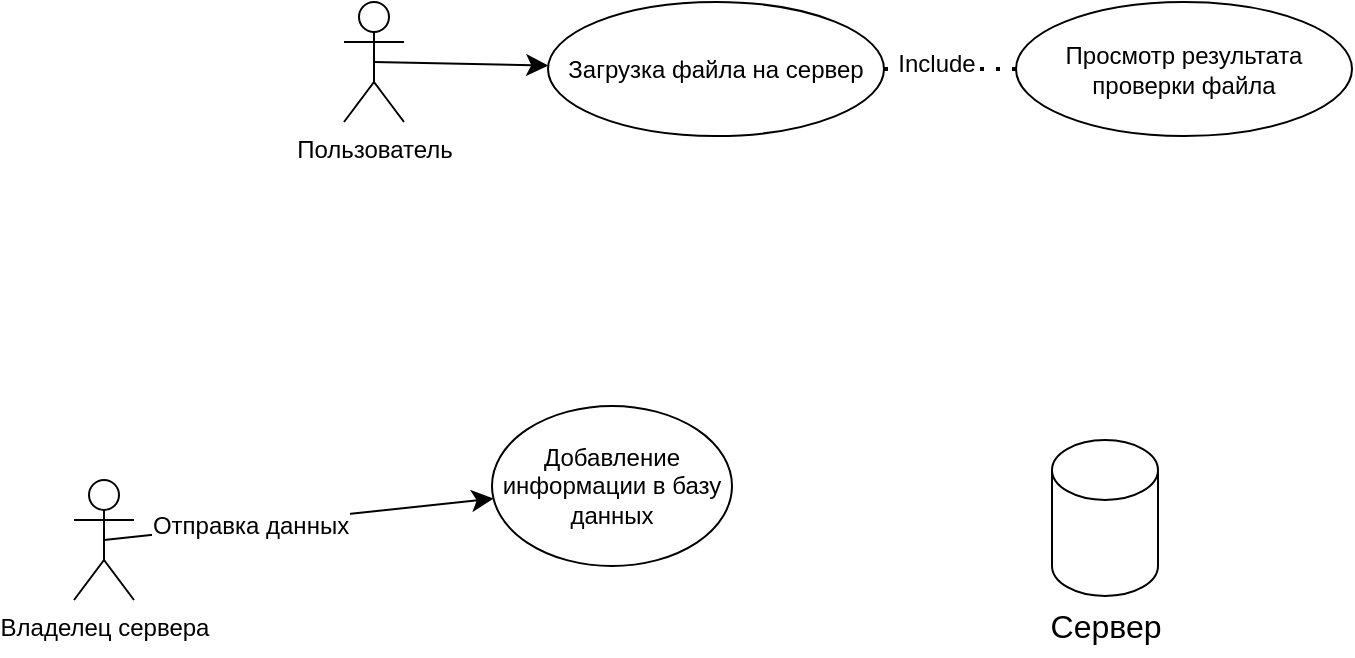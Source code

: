<mxfile version="23.1.3" type="github">
  <diagram name="Страница — 1" id="qo7mLrB6tLQQB5oeiX6B">
    <mxGraphModel dx="1098" dy="780" grid="0" gridSize="10" guides="1" tooltips="1" connect="1" arrows="1" fold="1" page="0" pageScale="1" pageWidth="827" pageHeight="1169" math="0" shadow="0">
      <root>
        <mxCell id="0" />
        <mxCell id="1" parent="0" />
        <mxCell id="s-Eo4vCzc_3h1zsL-8KX-22" style="edgeStyle=none;curved=1;rounded=0;orthogonalLoop=1;jettySize=auto;html=1;exitX=0.5;exitY=0.5;exitDx=0;exitDy=0;exitPerimeter=0;fontSize=12;startSize=8;endSize=8;" edge="1" parent="1" source="s-Eo4vCzc_3h1zsL-8KX-1" target="s-Eo4vCzc_3h1zsL-8KX-4">
          <mxGeometry relative="1" as="geometry" />
        </mxCell>
        <mxCell id="s-Eo4vCzc_3h1zsL-8KX-1" value="Пользователь" style="shape=umlActor;verticalLabelPosition=bottom;verticalAlign=top;html=1;outlineConnect=0;rotation=0;" vertex="1" parent="1">
          <mxGeometry x="-31" y="18" width="30" height="60" as="geometry" />
        </mxCell>
        <mxCell id="s-Eo4vCzc_3h1zsL-8KX-4" value="Загрузка файла на сервер" style="ellipse;whiteSpace=wrap;html=1;" vertex="1" parent="1">
          <mxGeometry x="71" y="18" width="168" height="67" as="geometry" />
        </mxCell>
        <mxCell id="s-Eo4vCzc_3h1zsL-8KX-5" value="" style="shape=cylinder3;whiteSpace=wrap;html=1;boundedLbl=1;backgroundOutline=1;size=15;" vertex="1" parent="1">
          <mxGeometry x="323" y="237" width="53" height="78" as="geometry" />
        </mxCell>
        <mxCell id="s-Eo4vCzc_3h1zsL-8KX-6" value="Сервер" style="text;html=1;align=center;verticalAlign=middle;whiteSpace=wrap;rounded=0;;fontSize=16;" vertex="1" parent="1">
          <mxGeometry x="319.5" y="315" width="60" height="30" as="geometry" />
        </mxCell>
        <mxCell id="s-Eo4vCzc_3h1zsL-8KX-9" style="edgeStyle=none;curved=1;rounded=0;orthogonalLoop=1;jettySize=auto;html=1;exitX=0.5;exitY=0.5;exitDx=0;exitDy=0;exitPerimeter=0;fontSize=12;startSize=8;endSize=8;" edge="1" parent="1" source="s-Eo4vCzc_3h1zsL-8KX-7" target="s-Eo4vCzc_3h1zsL-8KX-8">
          <mxGeometry relative="1" as="geometry" />
        </mxCell>
        <mxCell id="s-Eo4vCzc_3h1zsL-8KX-10" value="Отправка данных" style="edgeLabel;html=1;align=center;verticalAlign=middle;resizable=0;points=[];;fontSize=12;" vertex="1" connectable="0" parent="s-Eo4vCzc_3h1zsL-8KX-9">
          <mxGeometry x="-0.253" relative="1" as="geometry">
            <mxPoint as="offset" />
          </mxGeometry>
        </mxCell>
        <mxCell id="s-Eo4vCzc_3h1zsL-8KX-7" value="Владелец сервера" style="shape=umlActor;verticalLabelPosition=bottom;verticalAlign=top;html=1;outlineConnect=0;" vertex="1" parent="1">
          <mxGeometry x="-166" y="257" width="30" height="60" as="geometry" />
        </mxCell>
        <mxCell id="s-Eo4vCzc_3h1zsL-8KX-8" value="Добавление информации в базу данных" style="ellipse;whiteSpace=wrap;html=1;" vertex="1" parent="1">
          <mxGeometry x="43" y="220" width="120" height="80" as="geometry" />
        </mxCell>
        <mxCell id="s-Eo4vCzc_3h1zsL-8KX-23" value="" style="endArrow=none;dashed=1;html=1;dashPattern=1 3;strokeWidth=2;rounded=0;fontSize=12;startSize=8;endSize=8;exitX=1;exitY=0.5;exitDx=0;exitDy=0;entryX=0;entryY=0.5;entryDx=0;entryDy=0;" edge="1" parent="1" source="s-Eo4vCzc_3h1zsL-8KX-4" target="s-Eo4vCzc_3h1zsL-8KX-24">
          <mxGeometry width="50" height="50" relative="1" as="geometry">
            <mxPoint x="276" y="76" as="sourcePoint" />
            <mxPoint x="328" y="48" as="targetPoint" />
          </mxGeometry>
        </mxCell>
        <mxCell id="s-Eo4vCzc_3h1zsL-8KX-26" value="Include" style="edgeLabel;html=1;align=center;verticalAlign=middle;resizable=0;points=[];;fontSize=12;" vertex="1" connectable="0" parent="s-Eo4vCzc_3h1zsL-8KX-23">
          <mxGeometry x="-0.234" y="3" relative="1" as="geometry">
            <mxPoint as="offset" />
          </mxGeometry>
        </mxCell>
        <mxCell id="s-Eo4vCzc_3h1zsL-8KX-24" value="Просмотр результата проверки файла" style="ellipse;whiteSpace=wrap;html=1;" vertex="1" parent="1">
          <mxGeometry x="305" y="18" width="168" height="67" as="geometry" />
        </mxCell>
      </root>
    </mxGraphModel>
  </diagram>
</mxfile>
